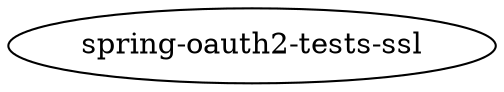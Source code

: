 digraph tree_5{
    //tree nodes
    v1    [label="spring-oauth2-tests-ssl"];
    //tree edges
    // end-of-graph
}
